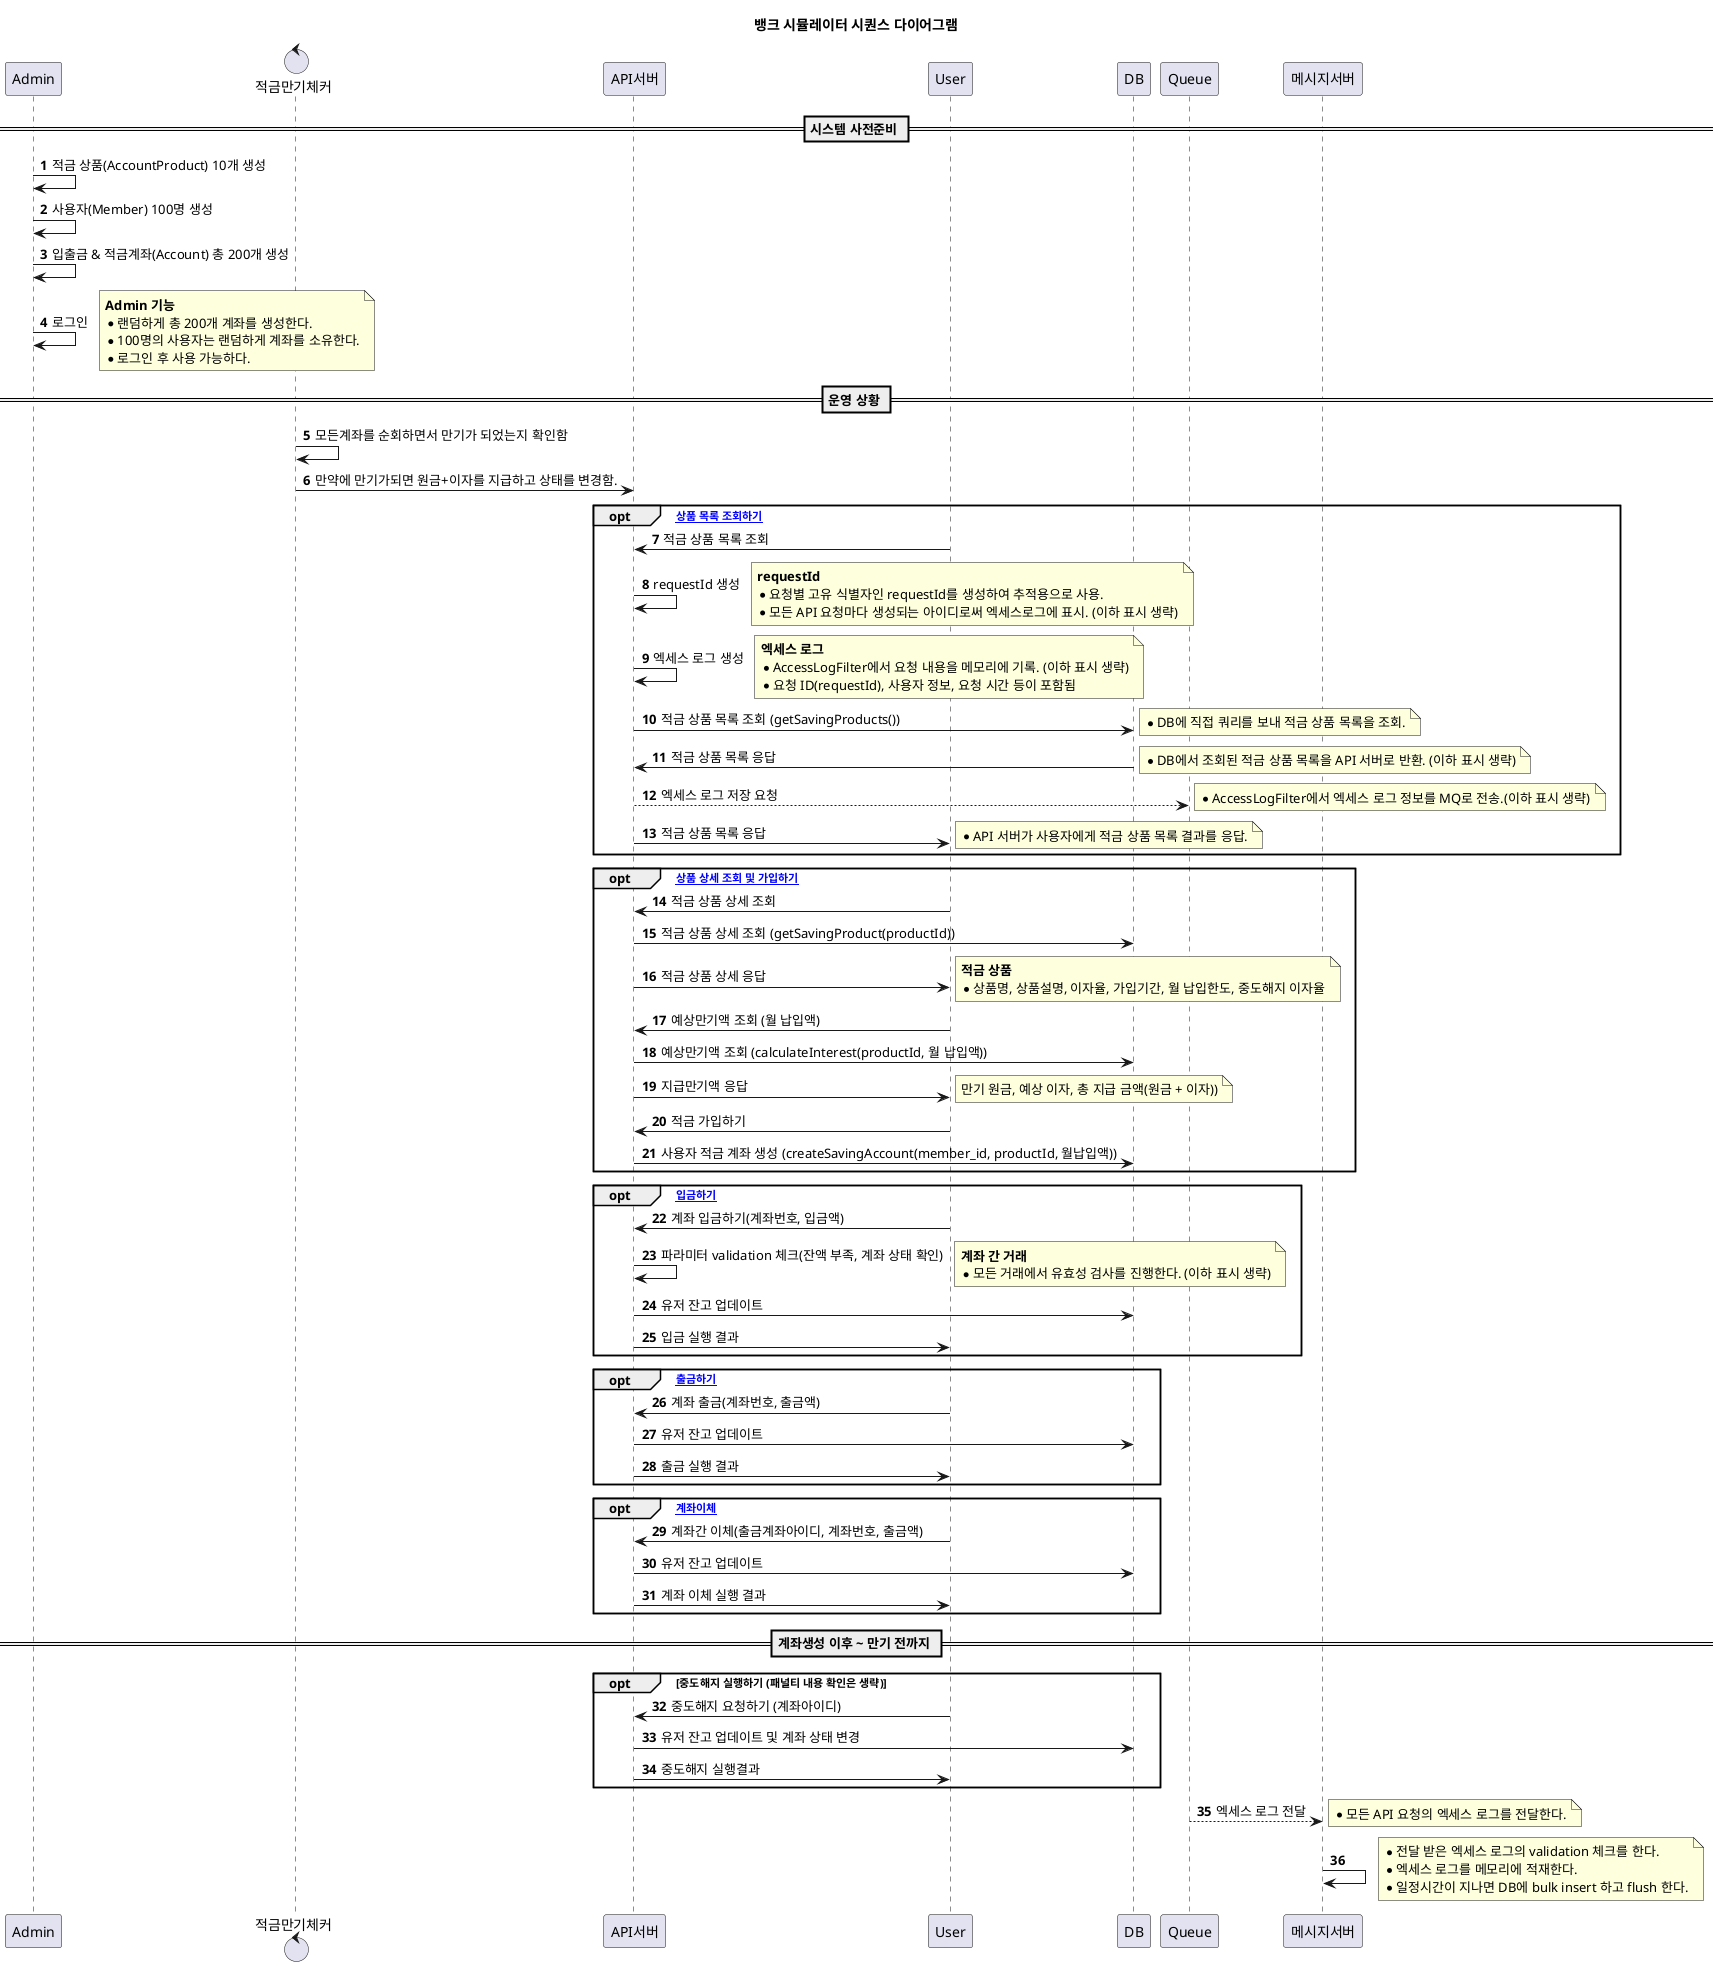 @startuml
'https://plantuml.com/sequence-diagram

title 뱅크 시뮬레이터 시퀀스 다이어그램

autonumber

== 시스템 사전준비 ==
participant Admin

Admin -> Admin: 적금 상품(AccountProduct) 10개 생성
Admin -> Admin: 사용자(Member) 100명 생성
Admin -> Admin: 입출금 & 적금계좌(Account) 총 200개 생성
Admin -> Admin: 로그인

note right
**Admin 기능**
* 랜덤하게 총 200개 계좌를 생성한다.
* 100명의 사용자는 랜덤하게 계좌를 소유한다.
* 로그인 후 사용 가능하다.
end note

== 운영 상황 ==

control 적금만기체커
적금만기체커 -> 적금만기체커: 모든계좌를 순회하면서 만기가 되었는지 확인함
적금만기체커 -> API서버: 만약에 만기가되면 원금+이자를 지급하고 상태를 변경함.


opt [적금 상품 목록 조회하기]
User -> API서버: 적금 상품 목록 조회

API서버 -> API서버: requestId 생성
    note right
    **requestId**
    * 요청별 고유 식별자인 requestId를 생성하여 추적용으로 사용.
    * 모든 API 요청마다 생성되는 아이디로써 엑세스로그에 표시. (이하 표시 생략)
    end note

API서버 -> API서버: 엑세스 로그 생성
    note right
    **엑세스 로그**
    * AccessLogFilter에서 요청 내용을 메모리에 기록. (이하 표시 생략)
    * 요청 ID(requestId), 사용자 정보, 요청 시간 등이 포함됨
    end note

API서버 -> DB: 적금 상품 목록 조회 (getSavingProducts())
    note right
    * DB에 직접 쿼리를 보내 적금 상품 목록을 조회.
    end note

DB -> API서버: 적금 상품 목록 응답
    note right
    * DB에서 조회된 적금 상품 목록을 API 서버로 반환. (이하 표시 생략)
    end note

API서버 --> Queue: 엑세스 로그 저장 요청
    note right
    * AccessLogFilter에서 엑세스 로그 정보를 MQ로 전송.(이하 표시 생략)
    end note

API서버 -> User: 적금 상품 목록 응답
    note right
    *API 서버가 사용자에게 적금 상품 목록 결과를 응답.
    end note
end opt

'특정 적금 상품'
opt [ 적금 상품 상세 조회 및 가입하기]
User -> API서버: 적금 상품 상세 조회
API서버 -> DB: 적금 상품 상세 조회 (getSavingProduct(productId))

API서버 -> User: 적금 상품 상세 응답
    note right
    **적금 상품**
    * 상품명, 상품설명, 이자율, 가입기간, 월 납입한도, 중도해지 이자율
    end note

User -> API서버: 예상만기액 조회 (월 납입액)
API서버 -> DB: 예상만기액 조회 (calculateInterest(productId, 월 납입액))

API서버 -> User: 지급만기액 응답
    note right
    만기 원금, 예상 이자, 총 지급 금액(원금 + 이자))
    end note

User -> API서버: 적금 가입하기
API서버 -> DB: 사용자 적금 계좌 생성 (createSavingAccount(member_id, productId, 월납입액))
end opt


opt [입금하기]
User -> API서버: 계좌 입금하기(계좌번호, 입금액)

API서버 -> API서버: 파라미터 validation 체크(잔액 부족, 계좌 상태 확인)
    note right
    **계좌 간 거래**
    * 모든 거래에서 유효성 검사를 진행한다. (이하 표시 생략)
    end note
API서버 -> DB: 유저 잔고 업데이트
API서버 -> User : 입금 실행 결과
end opt

opt [출금하기]
User -> API서버: 계좌 출금(계좌번호, 출금액)
API서버 -> DB: 유저 잔고 업데이트
API서버 -> User : 출금 실행 결과
end opt

opt [계좌이체]
User -> API서버: 계좌간 이체(출금계좌아이디, 계좌번호, 출금액)
API서버 -> DB: 유저 잔고 업데이트
API서버 -> User : 계좌 이체 실행 결과
end opt

== 계좌생성 이후 ~ 만기 전까지 ==
opt 중도해지 실행하기 (패널티 내용 확인은 생략)
    User -> API서버 : 중도해지 요청하기 (계좌아이디)
    API서버 -> DB : 유저 잔고 업데이트 및 계좌 상태 변경
    API서버 -> User: 중도해지 실행결과
end opt

Queue --> 메시지서버: 엑세스 로그 전달
    note right
    * 모든 API 요청의 엑세스 로그를 전달한다.
    end note

메시지서버 -> 메시지서버:
    note right
    * 전달 받은 엑세스 로그의 validation 체크를 한다.
    * 엑세스 로그를 메모리에 적재한다.
    * 일정시간이 지나면 DB에 bulk insert 하고 flush 한다.
    end note

@enduml